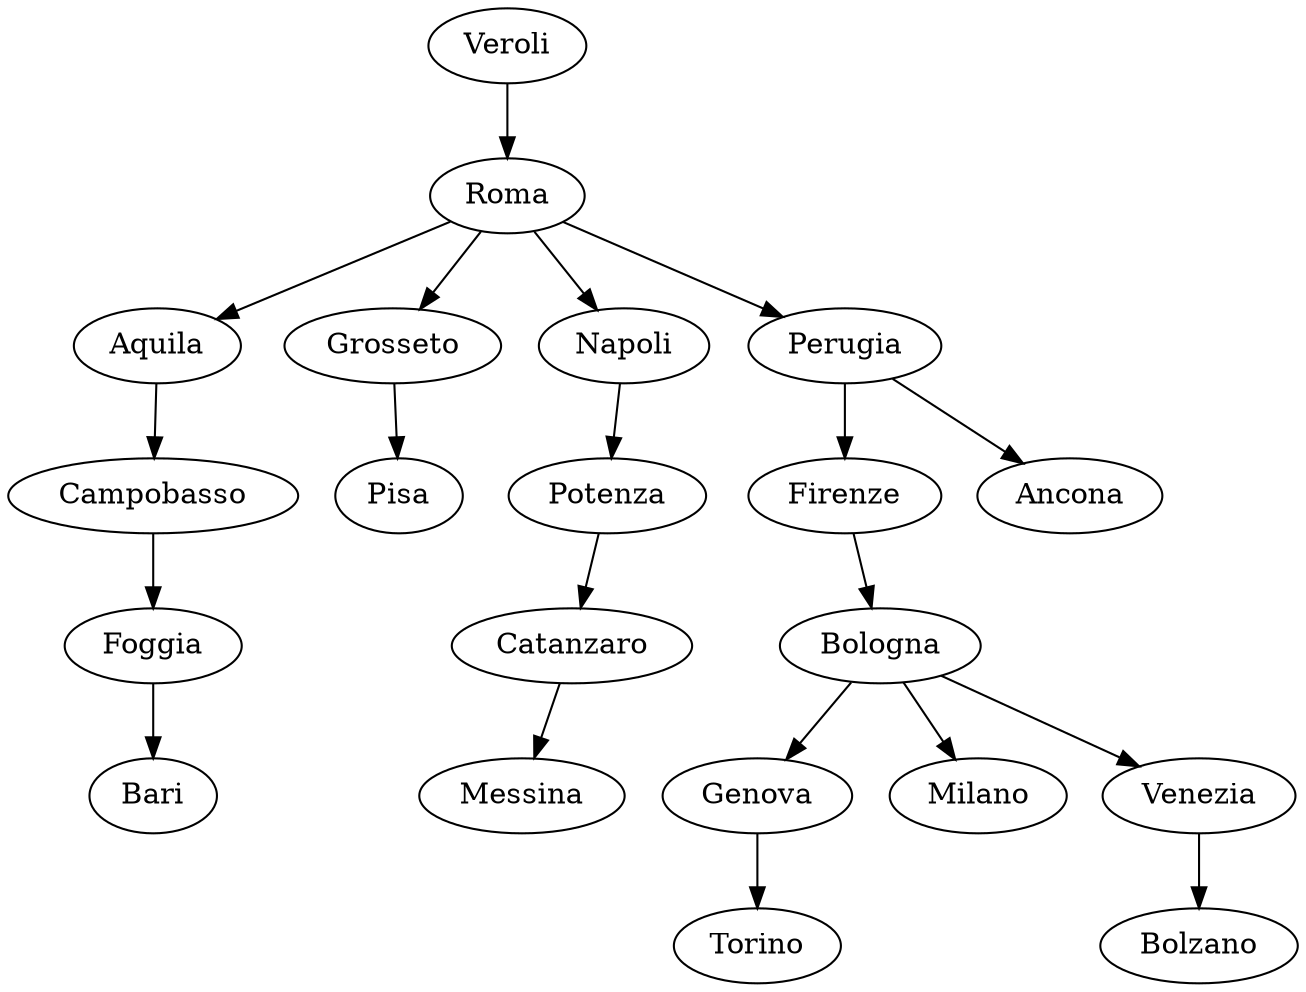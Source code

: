 digraph G {
Aquila -> Campobasso
Bologna -> Genova
Bologna -> Milano
Bologna -> Venezia
Campobasso -> Foggia
Catanzaro -> Messina
Firenze -> Bologna
Foggia -> Bari
Genova -> Torino
Grosseto -> Pisa
Napoli -> Potenza
Perugia -> Firenze
Perugia -> Ancona
Potenza -> Catanzaro
Roma -> Perugia
Roma -> Grosseto
Roma -> Aquila
Roma -> Napoli
Venezia -> Bolzano
Veroli -> Roma
}
